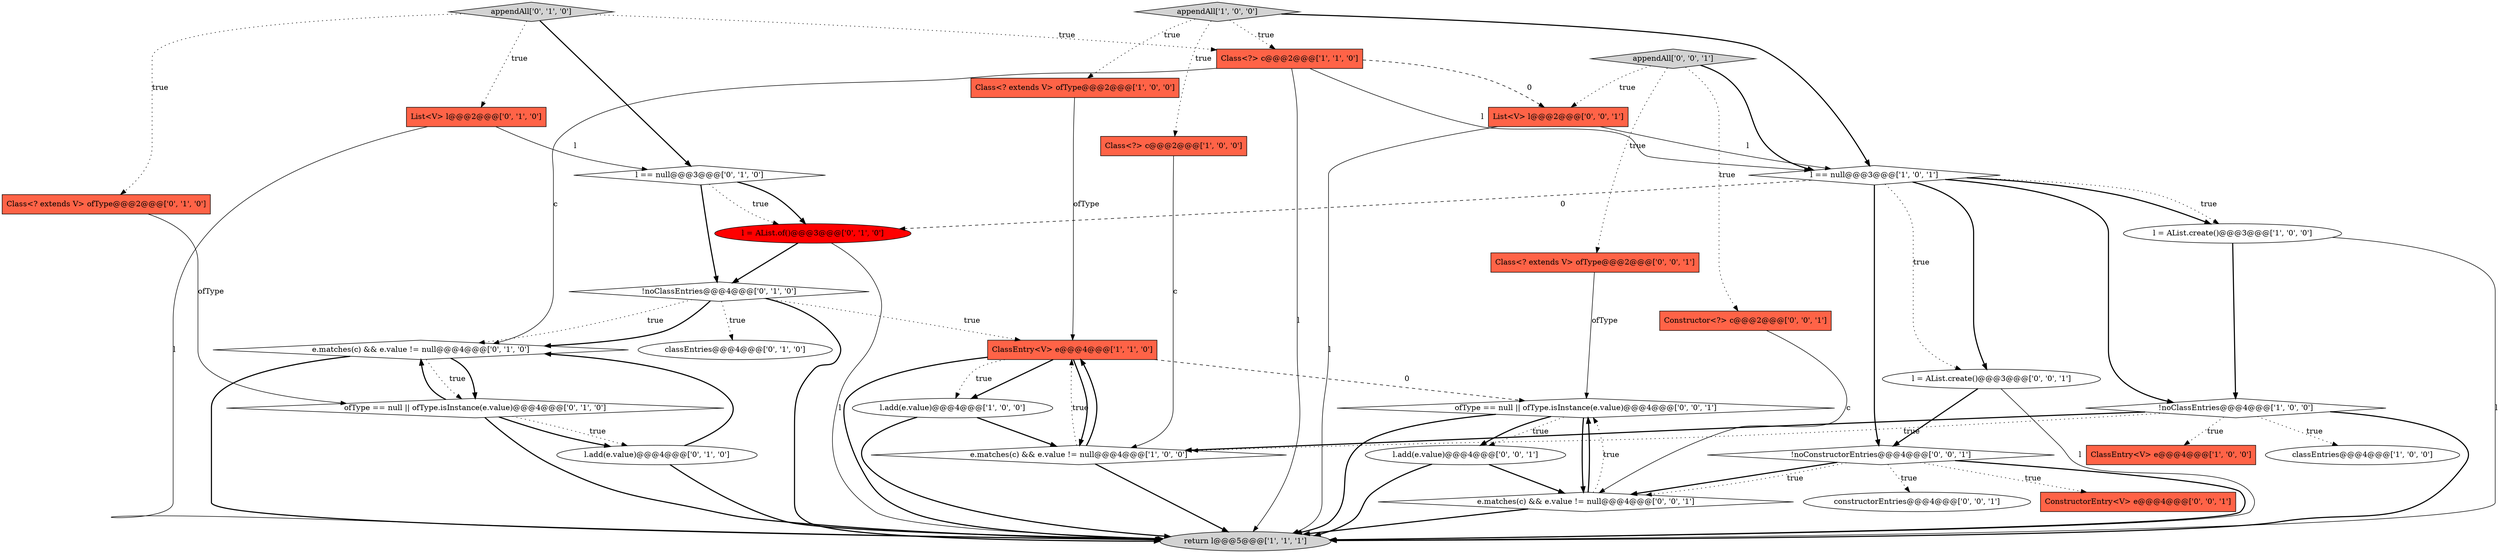 digraph {
21 [style = filled, label = "appendAll['0', '1', '0']", fillcolor = lightgray, shape = diamond image = "AAA0AAABBB2BBB"];
29 [style = filled, label = "constructorEntries@@@4@@@['0', '0', '1']", fillcolor = white, shape = ellipse image = "AAA0AAABBB3BBB"];
5 [style = filled, label = "Class<?> c@@@2@@@['1', '0', '0']", fillcolor = tomato, shape = box image = "AAA0AAABBB1BBB"];
23 [style = filled, label = "appendAll['0', '0', '1']", fillcolor = lightgray, shape = diamond image = "AAA0AAABBB3BBB"];
19 [style = filled, label = "!noClassEntries@@@4@@@['0', '1', '0']", fillcolor = white, shape = diamond image = "AAA0AAABBB2BBB"];
30 [style = filled, label = "Class<? extends V> ofType@@@2@@@['0', '0', '1']", fillcolor = tomato, shape = box image = "AAA0AAABBB3BBB"];
25 [style = filled, label = "l.add(e.value)@@@4@@@['0', '0', '1']", fillcolor = white, shape = ellipse image = "AAA0AAABBB3BBB"];
7 [style = filled, label = "ClassEntry<V> e@@@4@@@['1', '0', '0']", fillcolor = tomato, shape = box image = "AAA0AAABBB1BBB"];
1 [style = filled, label = "Class<? extends V> ofType@@@2@@@['1', '0', '0']", fillcolor = tomato, shape = box image = "AAA0AAABBB1BBB"];
2 [style = filled, label = "e.matches(c) && e.value != null@@@4@@@['1', '0', '0']", fillcolor = white, shape = diamond image = "AAA0AAABBB1BBB"];
16 [style = filled, label = "List<V> l@@@2@@@['0', '1', '0']", fillcolor = tomato, shape = box image = "AAA0AAABBB2BBB"];
20 [style = filled, label = "l.add(e.value)@@@4@@@['0', '1', '0']", fillcolor = white, shape = ellipse image = "AAA0AAABBB2BBB"];
27 [style = filled, label = "ConstructorEntry<V> e@@@4@@@['0', '0', '1']", fillcolor = tomato, shape = box image = "AAA0AAABBB3BBB"];
18 [style = filled, label = "Class<? extends V> ofType@@@2@@@['0', '1', '0']", fillcolor = tomato, shape = box image = "AAA0AAABBB2BBB"];
15 [style = filled, label = "e.matches(c) && e.value != null@@@4@@@['0', '1', '0']", fillcolor = white, shape = diamond image = "AAA0AAABBB2BBB"];
26 [style = filled, label = "l = AList.create()@@@3@@@['0', '0', '1']", fillcolor = white, shape = ellipse image = "AAA0AAABBB3BBB"];
3 [style = filled, label = "l.add(e.value)@@@4@@@['1', '0', '0']", fillcolor = white, shape = ellipse image = "AAA0AAABBB1BBB"];
31 [style = filled, label = "Constructor<?> c@@@2@@@['0', '0', '1']", fillcolor = tomato, shape = box image = "AAA0AAABBB3BBB"];
6 [style = filled, label = "classEntries@@@4@@@['1', '0', '0']", fillcolor = white, shape = ellipse image = "AAA0AAABBB1BBB"];
12 [style = filled, label = "appendAll['1', '0', '0']", fillcolor = lightgray, shape = diamond image = "AAA0AAABBB1BBB"];
9 [style = filled, label = "Class<?> c@@@2@@@['1', '1', '0']", fillcolor = tomato, shape = box image = "AAA0AAABBB1BBB"];
22 [style = filled, label = "ofType == null || ofType.isInstance(e.value)@@@4@@@['0', '1', '0']", fillcolor = white, shape = diamond image = "AAA0AAABBB2BBB"];
11 [style = filled, label = "ClassEntry<V> e@@@4@@@['1', '1', '0']", fillcolor = tomato, shape = box image = "AAA0AAABBB1BBB"];
0 [style = filled, label = "l = AList.create()@@@3@@@['1', '0', '0']", fillcolor = white, shape = ellipse image = "AAA0AAABBB1BBB"];
33 [style = filled, label = "ofType == null || ofType.isInstance(e.value)@@@4@@@['0', '0', '1']", fillcolor = white, shape = diamond image = "AAA0AAABBB3BBB"];
32 [style = filled, label = "List<V> l@@@2@@@['0', '0', '1']", fillcolor = tomato, shape = box image = "AAA0AAABBB3BBB"];
14 [style = filled, label = "l == null@@@3@@@['0', '1', '0']", fillcolor = white, shape = diamond image = "AAA0AAABBB2BBB"];
17 [style = filled, label = "l = AList.of()@@@3@@@['0', '1', '0']", fillcolor = red, shape = ellipse image = "AAA1AAABBB2BBB"];
10 [style = filled, label = "l == null@@@3@@@['1', '0', '1']", fillcolor = white, shape = diamond image = "AAA0AAABBB1BBB"];
13 [style = filled, label = "classEntries@@@4@@@['0', '1', '0']", fillcolor = white, shape = ellipse image = "AAA0AAABBB2BBB"];
24 [style = filled, label = "!noConstructorEntries@@@4@@@['0', '0', '1']", fillcolor = white, shape = diamond image = "AAA0AAABBB3BBB"];
28 [style = filled, label = "e.matches(c) && e.value != null@@@4@@@['0', '0', '1']", fillcolor = white, shape = diamond image = "AAA0AAABBB3BBB"];
8 [style = filled, label = "!noClassEntries@@@4@@@['1', '0', '0']", fillcolor = white, shape = diamond image = "AAA0AAABBB1BBB"];
4 [style = filled, label = "return l@@@5@@@['1', '1', '1']", fillcolor = lightgray, shape = ellipse image = "AAA0AAABBB1BBB"];
24->28 [style = bold, label=""];
25->28 [style = bold, label=""];
22->15 [style = bold, label=""];
21->18 [style = dotted, label="true"];
30->33 [style = solid, label="ofType"];
28->33 [style = dotted, label="true"];
8->2 [style = dotted, label="true"];
10->24 [style = bold, label=""];
26->4 [style = solid, label="l"];
24->29 [style = dotted, label="true"];
33->28 [style = bold, label=""];
5->2 [style = solid, label="c"];
11->4 [style = bold, label=""];
33->4 [style = bold, label=""];
11->33 [style = dashed, label="0"];
12->1 [style = dotted, label="true"];
25->4 [style = bold, label=""];
8->7 [style = dotted, label="true"];
23->30 [style = dotted, label="true"];
14->17 [style = bold, label=""];
15->22 [style = dotted, label="true"];
14->19 [style = bold, label=""];
10->26 [style = bold, label=""];
19->13 [style = dotted, label="true"];
9->15 [style = solid, label="c"];
19->15 [style = dotted, label="true"];
24->27 [style = dotted, label="true"];
24->28 [style = dotted, label="true"];
26->24 [style = bold, label=""];
1->11 [style = solid, label="ofType"];
9->4 [style = solid, label="l"];
31->28 [style = solid, label="c"];
2->4 [style = bold, label=""];
16->14 [style = solid, label="l"];
0->4 [style = solid, label="l"];
11->2 [style = bold, label=""];
3->4 [style = bold, label=""];
17->19 [style = bold, label=""];
15->22 [style = bold, label=""];
22->4 [style = bold, label=""];
2->11 [style = dotted, label="true"];
23->32 [style = dotted, label="true"];
20->4 [style = bold, label=""];
9->32 [style = dashed, label="0"];
14->17 [style = dotted, label="true"];
33->25 [style = dotted, label="true"];
12->10 [style = bold, label=""];
24->4 [style = bold, label=""];
22->20 [style = dotted, label="true"];
8->6 [style = dotted, label="true"];
21->9 [style = dotted, label="true"];
10->8 [style = bold, label=""];
8->2 [style = bold, label=""];
3->2 [style = bold, label=""];
12->5 [style = dotted, label="true"];
11->3 [style = bold, label=""];
22->20 [style = bold, label=""];
19->11 [style = dotted, label="true"];
28->33 [style = bold, label=""];
33->25 [style = bold, label=""];
32->4 [style = solid, label="l"];
10->0 [style = bold, label=""];
0->8 [style = bold, label=""];
15->4 [style = bold, label=""];
21->14 [style = bold, label=""];
23->10 [style = bold, label=""];
10->17 [style = dashed, label="0"];
17->4 [style = solid, label="l"];
9->10 [style = solid, label="l"];
10->0 [style = dotted, label="true"];
10->26 [style = dotted, label="true"];
18->22 [style = solid, label="ofType"];
19->4 [style = bold, label=""];
21->16 [style = dotted, label="true"];
8->4 [style = bold, label=""];
19->15 [style = bold, label=""];
16->4 [style = solid, label="l"];
32->10 [style = solid, label="l"];
11->3 [style = dotted, label="true"];
23->31 [style = dotted, label="true"];
20->15 [style = bold, label=""];
2->11 [style = bold, label=""];
28->4 [style = bold, label=""];
12->9 [style = dotted, label="true"];
}
